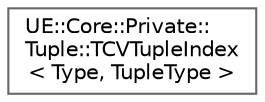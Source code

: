 digraph "Graphical Class Hierarchy"
{
 // INTERACTIVE_SVG=YES
 // LATEX_PDF_SIZE
  bgcolor="transparent";
  edge [fontname=Helvetica,fontsize=10,labelfontname=Helvetica,labelfontsize=10];
  node [fontname=Helvetica,fontsize=10,shape=box,height=0.2,width=0.4];
  rankdir="LR";
  Node0 [id="Node000000",label="UE::Core::Private::\lTuple::TCVTupleIndex\l\< Type, TupleType \>",height=0.2,width=0.4,color="grey40", fillcolor="white", style="filled",URL="$dc/d26/structUE_1_1Core_1_1Private_1_1Tuple_1_1TCVTupleIndex.html",tooltip=" "];
}
